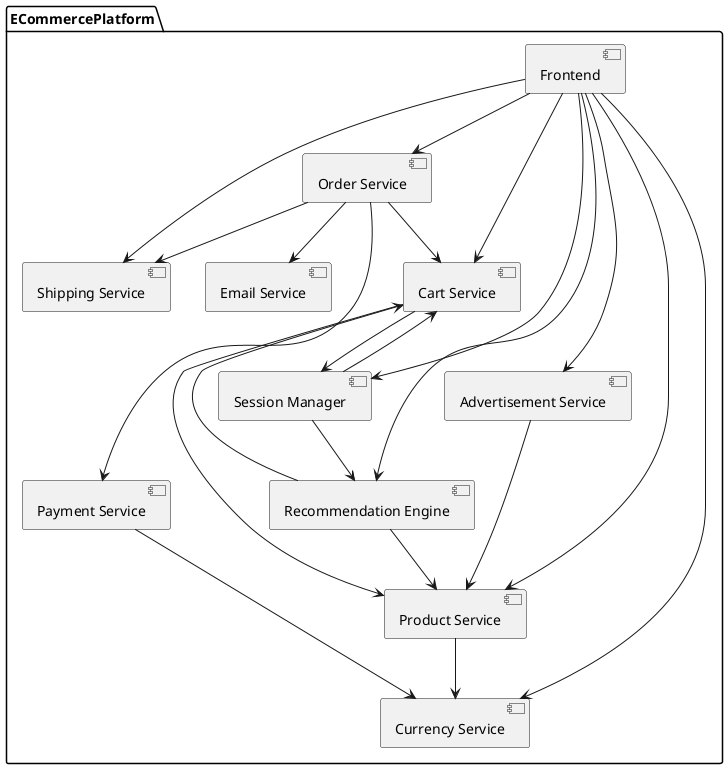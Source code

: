 @startuml
package ECommercePlatform {
  [Frontend] as Frontend
  [Product Service] as ProductSvc
  [Cart Service] as Cart
  [Order Service] as Order
  [Payment Service] as Payment
  [Shipping Service] as Shipping
  [Currency Service] as Currency
  [Recommendation Engine] as Recommendation
  [Advertisement Service] as Ads
  [Email Service] as Email
  [Session Manager] as SessionManager

  Frontend --> ProductSvc
  Frontend --> Cart
  Frontend --> Order
  Frontend --> Currency
  Frontend --> Recommendation
  Frontend --> Ads
  Frontend --> SessionManager
  Frontend --> Shipping

  Cart --> ProductSvc
  Cart --> SessionManager

  Order --> Cart
  Order --> Payment
  Order --> Shipping
  Order --> Email

  Payment --> Currency

  ProductSvc --> Currency

  Recommendation --> ProductSvc
  Recommendation --> Cart

  Ads --> ProductSvc

  SessionManager --> Cart
  SessionManager --> Recommendation
}
@enduml
